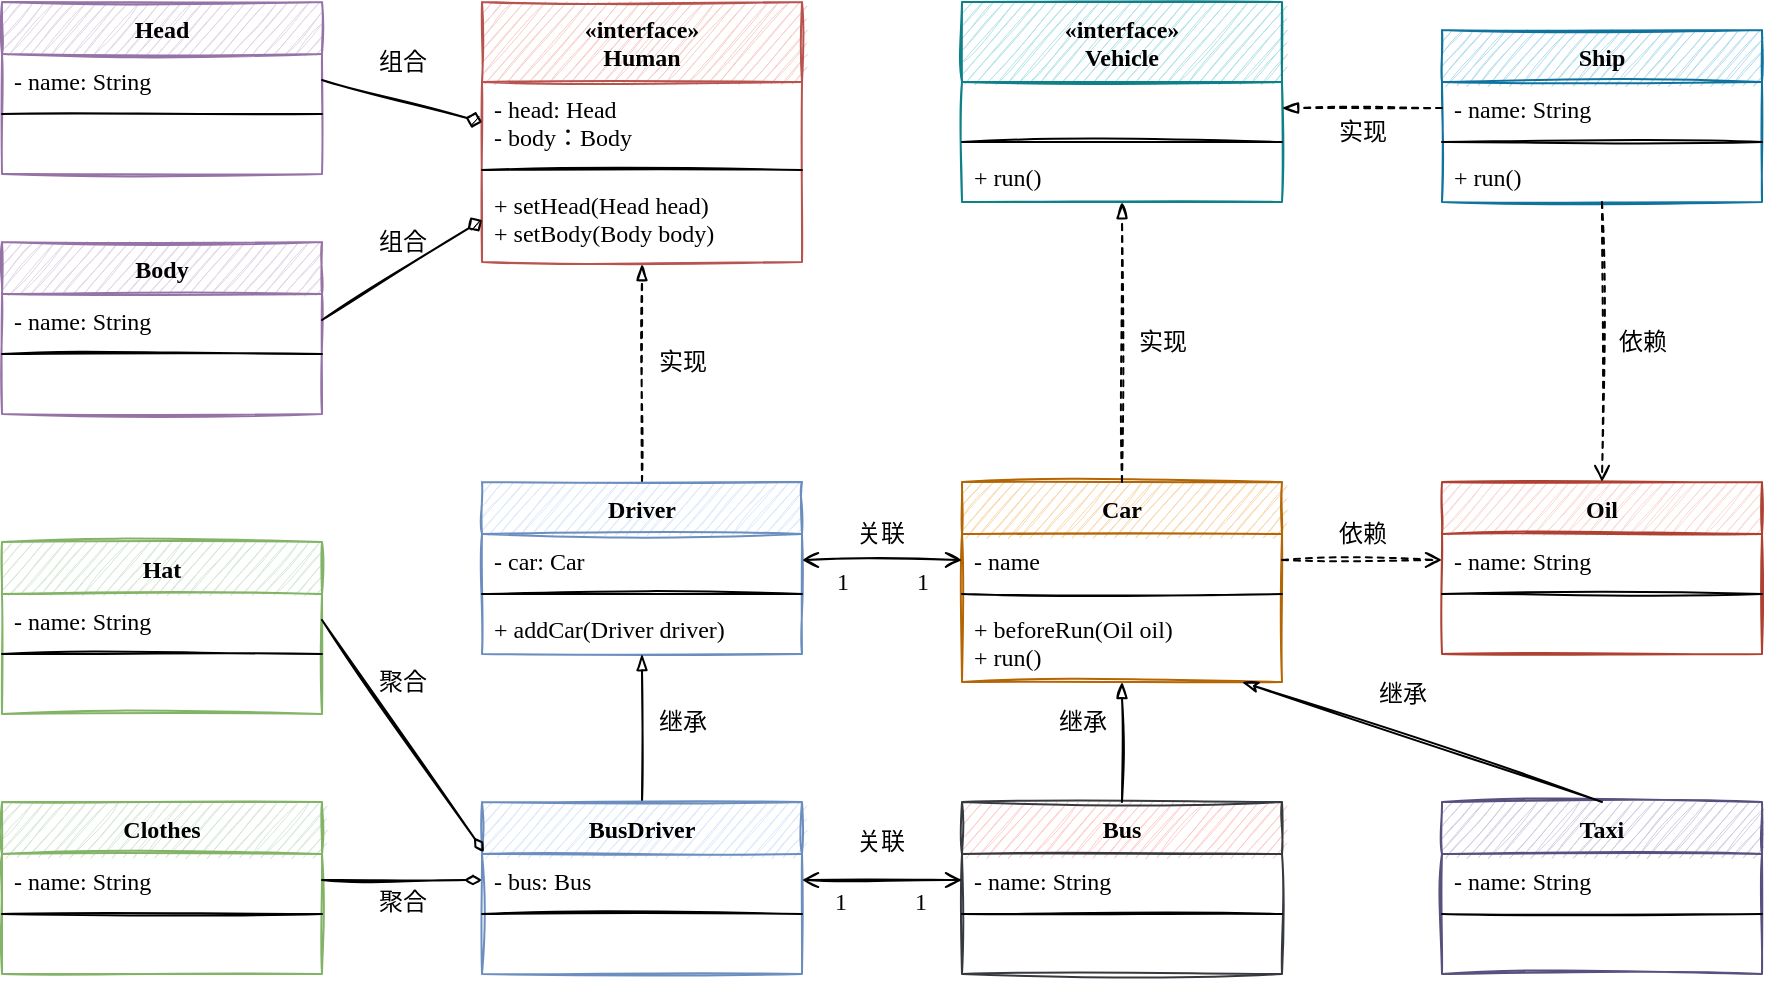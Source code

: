 <mxfile version="13.9.9" type="device"><diagram id="zZCdHXuMOLbe5RkiFlYP" name="第 1 页"><mxGraphModel dx="1422" dy="822" grid="1" gridSize="10" guides="1" tooltips="1" connect="1" arrows="1" fold="1" page="1" pageScale="1" pageWidth="827" pageHeight="1169" math="0" shadow="0"><root><mxCell id="0"/><mxCell id="1" parent="0"/><mxCell id="t1TKv0vqWUiV6Wgripb1-1" value="Head" style="swimlane;fontStyle=1;align=center;verticalAlign=top;childLayout=stackLayout;horizontal=1;startSize=26;horizontalStack=0;resizeParent=1;resizeParentMax=0;resizeLast=0;collapsible=1;marginBottom=0;fontFamily=Comic Sans MS;sketch=1;fillColor=#e1d5e7;strokeColor=#9673a6;shadow=0;" vertex="1" parent="1"><mxGeometry x="40" y="200" width="160" height="86" as="geometry"/></mxCell><mxCell id="t1TKv0vqWUiV6Wgripb1-2" value="- name: String" style="text;strokeColor=none;fillColor=none;align=left;verticalAlign=top;spacingLeft=4;spacingRight=4;overflow=hidden;rotatable=0;points=[[0,0.5],[1,0.5]];portConstraint=eastwest;fontFamily=Comic Sans MS;sketch=1;shadow=0;" vertex="1" parent="t1TKv0vqWUiV6Wgripb1-1"><mxGeometry y="26" width="160" height="26" as="geometry"/></mxCell><mxCell id="t1TKv0vqWUiV6Wgripb1-3" value="" style="line;strokeWidth=1;fillColor=none;align=left;verticalAlign=middle;spacingTop=-1;spacingLeft=3;spacingRight=3;rotatable=0;labelPosition=right;points=[];portConstraint=eastwest;fontFamily=Comic Sans MS;sketch=1;shadow=0;" vertex="1" parent="t1TKv0vqWUiV6Wgripb1-1"><mxGeometry y="52" width="160" height="8" as="geometry"/></mxCell><mxCell id="t1TKv0vqWUiV6Wgripb1-4" value="  " style="text;strokeColor=none;fillColor=none;align=left;verticalAlign=top;spacingLeft=4;spacingRight=4;overflow=hidden;rotatable=0;points=[[0,0.5],[1,0.5]];portConstraint=eastwest;fontFamily=Comic Sans MS;sketch=1;shadow=0;" vertex="1" parent="t1TKv0vqWUiV6Wgripb1-1"><mxGeometry y="60" width="160" height="26" as="geometry"/></mxCell><mxCell id="t1TKv0vqWUiV6Wgripb1-5" value="Body" style="swimlane;fontStyle=1;align=center;verticalAlign=top;childLayout=stackLayout;horizontal=1;startSize=26;horizontalStack=0;resizeParent=1;resizeParentMax=0;resizeLast=0;collapsible=1;marginBottom=0;fontFamily=Comic Sans MS;sketch=1;fillColor=#e1d5e7;strokeColor=#9673a6;shadow=0;" vertex="1" parent="1"><mxGeometry x="40" y="320" width="160" height="86" as="geometry"/></mxCell><mxCell id="t1TKv0vqWUiV6Wgripb1-6" value="- name: String" style="text;strokeColor=none;fillColor=none;align=left;verticalAlign=top;spacingLeft=4;spacingRight=4;overflow=hidden;rotatable=0;points=[[0,0.5],[1,0.5]];portConstraint=eastwest;fontFamily=Comic Sans MS;sketch=1;shadow=0;" vertex="1" parent="t1TKv0vqWUiV6Wgripb1-5"><mxGeometry y="26" width="160" height="26" as="geometry"/></mxCell><mxCell id="t1TKv0vqWUiV6Wgripb1-7" value="" style="line;strokeWidth=1;fillColor=none;align=left;verticalAlign=middle;spacingTop=-1;spacingLeft=3;spacingRight=3;rotatable=0;labelPosition=right;points=[];portConstraint=eastwest;fontFamily=Comic Sans MS;sketch=1;shadow=0;" vertex="1" parent="t1TKv0vqWUiV6Wgripb1-5"><mxGeometry y="52" width="160" height="8" as="geometry"/></mxCell><mxCell id="t1TKv0vqWUiV6Wgripb1-8" value="  " style="text;strokeColor=none;fillColor=none;align=left;verticalAlign=top;spacingLeft=4;spacingRight=4;overflow=hidden;rotatable=0;points=[[0,0.5],[1,0.5]];portConstraint=eastwest;fontFamily=Comic Sans MS;sketch=1;shadow=0;" vertex="1" parent="t1TKv0vqWUiV6Wgripb1-5"><mxGeometry y="60" width="160" height="26" as="geometry"/></mxCell><mxCell id="t1TKv0vqWUiV6Wgripb1-9" value="«interface»&#10;Human" style="swimlane;fontStyle=1;align=center;verticalAlign=top;childLayout=stackLayout;horizontal=1;startSize=40;horizontalStack=0;resizeParent=1;resizeParentMax=0;resizeLast=0;collapsible=1;marginBottom=0;fontFamily=Comic Sans MS;sketch=1;fillColor=#f8cecc;strokeColor=#b85450;shadow=0;" vertex="1" parent="1"><mxGeometry x="280" y="200" width="160" height="130" as="geometry"/></mxCell><mxCell id="t1TKv0vqWUiV6Wgripb1-10" value="- head: Head&#10;- body：Body" style="text;strokeColor=none;fillColor=none;align=left;verticalAlign=top;spacingLeft=4;spacingRight=4;overflow=hidden;rotatable=0;points=[[0,0.5],[1,0.5]];portConstraint=eastwest;fontFamily=Comic Sans MS;sketch=1;shadow=0;" vertex="1" parent="t1TKv0vqWUiV6Wgripb1-9"><mxGeometry y="40" width="160" height="40" as="geometry"/></mxCell><mxCell id="t1TKv0vqWUiV6Wgripb1-11" value="" style="line;strokeWidth=1;fillColor=none;align=left;verticalAlign=middle;spacingTop=-1;spacingLeft=3;spacingRight=3;rotatable=0;labelPosition=right;points=[];portConstraint=eastwest;fontFamily=Comic Sans MS;sketch=1;shadow=0;" vertex="1" parent="t1TKv0vqWUiV6Wgripb1-9"><mxGeometry y="80" width="160" height="8" as="geometry"/></mxCell><mxCell id="t1TKv0vqWUiV6Wgripb1-12" value="+ setHead(Head head)  &#10;+ setBody(Body body)" style="text;strokeColor=none;fillColor=none;align=left;verticalAlign=top;spacingLeft=4;spacingRight=4;overflow=hidden;rotatable=0;points=[[0,0.5],[1,0.5]];portConstraint=eastwest;fontFamily=Comic Sans MS;sketch=1;shadow=0;" vertex="1" parent="t1TKv0vqWUiV6Wgripb1-9"><mxGeometry y="88" width="160" height="42" as="geometry"/></mxCell><mxCell id="t1TKv0vqWUiV6Wgripb1-16" value="" style="endArrow=diamond;html=1;fontFamily=Comic Sans MS;exitX=1;exitY=0.5;exitDx=0;exitDy=0;entryX=0;entryY=0.5;entryDx=0;entryDy=0;endFill=1;sketch=1;shadow=0;" edge="1" parent="1" source="t1TKv0vqWUiV6Wgripb1-6" target="t1TKv0vqWUiV6Wgripb1-12"><mxGeometry width="50" height="50" relative="1" as="geometry"><mxPoint x="560" y="250" as="sourcePoint"/><mxPoint x="610" y="200" as="targetPoint"/></mxGeometry></mxCell><mxCell id="t1TKv0vqWUiV6Wgripb1-17" value="" style="endArrow=diamond;html=1;fontFamily=Comic Sans MS;exitX=1;exitY=0.5;exitDx=0;exitDy=0;entryX=0;entryY=0.5;entryDx=0;entryDy=0;endFill=1;sketch=1;shadow=0;" edge="1" parent="1" source="t1TKv0vqWUiV6Wgripb1-2" target="t1TKv0vqWUiV6Wgripb1-10"><mxGeometry width="50" height="50" relative="1" as="geometry"><mxPoint x="560" y="250" as="sourcePoint"/><mxPoint x="610" y="200" as="targetPoint"/></mxGeometry></mxCell><mxCell id="t1TKv0vqWUiV6Wgripb1-22" style="edgeStyle=orthogonalEdgeStyle;rounded=0;orthogonalLoop=1;jettySize=auto;html=1;exitX=0.5;exitY=0;exitDx=0;exitDy=0;entryX=0.5;entryY=1.024;entryDx=0;entryDy=0;entryPerimeter=0;endArrow=blockThin;endFill=0;fontFamily=Comic Sans MS;dashed=1;sketch=1;shadow=0;" edge="1" parent="1" source="t1TKv0vqWUiV6Wgripb1-18" target="t1TKv0vqWUiV6Wgripb1-12"><mxGeometry relative="1" as="geometry"/></mxCell><mxCell id="t1TKv0vqWUiV6Wgripb1-18" value="Driver" style="swimlane;fontStyle=1;align=center;verticalAlign=top;childLayout=stackLayout;horizontal=1;startSize=26;horizontalStack=0;resizeParent=1;resizeParentMax=0;resizeLast=0;collapsible=1;marginBottom=0;fontFamily=Comic Sans MS;sketch=1;fillColor=#dae8fc;strokeColor=#6c8ebf;shadow=0;" vertex="1" parent="1"><mxGeometry x="280" y="440" width="160" height="86" as="geometry"/></mxCell><mxCell id="t1TKv0vqWUiV6Wgripb1-19" value="- car: Car" style="text;strokeColor=none;fillColor=none;align=left;verticalAlign=top;spacingLeft=4;spacingRight=4;overflow=hidden;rotatable=0;points=[[0,0.5],[1,0.5]];portConstraint=eastwest;fontFamily=Comic Sans MS;sketch=1;shadow=0;" vertex="1" parent="t1TKv0vqWUiV6Wgripb1-18"><mxGeometry y="26" width="160" height="26" as="geometry"/></mxCell><mxCell id="t1TKv0vqWUiV6Wgripb1-20" value="" style="line;strokeWidth=1;fillColor=none;align=left;verticalAlign=middle;spacingTop=-1;spacingLeft=3;spacingRight=3;rotatable=0;labelPosition=right;points=[];portConstraint=eastwest;fontFamily=Comic Sans MS;sketch=1;shadow=0;" vertex="1" parent="t1TKv0vqWUiV6Wgripb1-18"><mxGeometry y="52" width="160" height="8" as="geometry"/></mxCell><mxCell id="t1TKv0vqWUiV6Wgripb1-21" value="+ addCar(Driver driver)" style="text;strokeColor=none;fillColor=none;align=left;verticalAlign=top;spacingLeft=4;spacingRight=4;overflow=hidden;rotatable=0;points=[[0,0.5],[1,0.5]];portConstraint=eastwest;fontFamily=Comic Sans MS;sketch=1;shadow=0;" vertex="1" parent="t1TKv0vqWUiV6Wgripb1-18"><mxGeometry y="60" width="160" height="26" as="geometry"/></mxCell><mxCell id="t1TKv0vqWUiV6Wgripb1-23" value="实现" style="text;html=1;align=center;verticalAlign=middle;resizable=0;points=[];autosize=1;fontFamily=Comic Sans MS;sketch=1;shadow=0;" vertex="1" parent="1"><mxGeometry x="360" y="370" width="40" height="20" as="geometry"/></mxCell><mxCell id="t1TKv0vqWUiV6Wgripb1-24" value="组合" style="text;html=1;align=center;verticalAlign=middle;resizable=0;points=[];autosize=1;fontFamily=Comic Sans MS;sketch=1;shadow=0;" vertex="1" parent="1"><mxGeometry x="220" y="220" width="40" height="20" as="geometry"/></mxCell><mxCell id="t1TKv0vqWUiV6Wgripb1-25" value="组合" style="text;html=1;align=center;verticalAlign=middle;resizable=0;points=[];autosize=1;fontFamily=Comic Sans MS;sketch=1;shadow=0;" vertex="1" parent="1"><mxGeometry x="220" y="310" width="40" height="20" as="geometry"/></mxCell><mxCell id="t1TKv0vqWUiV6Wgripb1-30" style="edgeStyle=orthogonalEdgeStyle;rounded=0;orthogonalLoop=1;jettySize=auto;html=1;exitX=0.5;exitY=0;exitDx=0;exitDy=0;endArrow=blockThin;endFill=0;fontFamily=Comic Sans MS;sketch=1;shadow=0;" edge="1" parent="1" source="t1TKv0vqWUiV6Wgripb1-26" target="t1TKv0vqWUiV6Wgripb1-18"><mxGeometry relative="1" as="geometry"/></mxCell><mxCell id="t1TKv0vqWUiV6Wgripb1-26" value="BusDriver" style="swimlane;fontStyle=1;align=center;verticalAlign=top;childLayout=stackLayout;horizontal=1;startSize=26;horizontalStack=0;resizeParent=1;resizeParentMax=0;resizeLast=0;collapsible=1;marginBottom=0;fontFamily=Comic Sans MS;sketch=1;fillColor=#dae8fc;strokeColor=#6c8ebf;shadow=0;" vertex="1" parent="1"><mxGeometry x="280" y="600" width="160" height="86" as="geometry"/></mxCell><mxCell id="t1TKv0vqWUiV6Wgripb1-27" value="- bus: Bus" style="text;strokeColor=none;fillColor=none;align=left;verticalAlign=top;spacingLeft=4;spacingRight=4;overflow=hidden;rotatable=0;points=[[0,0.5],[1,0.5]];portConstraint=eastwest;fontFamily=Comic Sans MS;sketch=1;shadow=0;" vertex="1" parent="t1TKv0vqWUiV6Wgripb1-26"><mxGeometry y="26" width="160" height="26" as="geometry"/></mxCell><mxCell id="t1TKv0vqWUiV6Wgripb1-28" value="" style="line;strokeWidth=1;fillColor=none;align=left;verticalAlign=middle;spacingTop=-1;spacingLeft=3;spacingRight=3;rotatable=0;labelPosition=right;points=[];portConstraint=eastwest;fontFamily=Comic Sans MS;sketch=1;shadow=0;" vertex="1" parent="t1TKv0vqWUiV6Wgripb1-26"><mxGeometry y="52" width="160" height="8" as="geometry"/></mxCell><mxCell id="t1TKv0vqWUiV6Wgripb1-29" value=" " style="text;strokeColor=none;fillColor=none;align=left;verticalAlign=top;spacingLeft=4;spacingRight=4;overflow=hidden;rotatable=0;points=[[0,0.5],[1,0.5]];portConstraint=eastwest;fontFamily=Comic Sans MS;sketch=1;shadow=0;" vertex="1" parent="t1TKv0vqWUiV6Wgripb1-26"><mxGeometry y="60" width="160" height="26" as="geometry"/></mxCell><mxCell id="t1TKv0vqWUiV6Wgripb1-31" value="继承" style="text;html=1;align=center;verticalAlign=middle;resizable=0;points=[];autosize=1;fontFamily=Comic Sans MS;sketch=1;shadow=0;" vertex="1" parent="1"><mxGeometry x="360" y="550" width="40" height="20" as="geometry"/></mxCell><mxCell id="t1TKv0vqWUiV6Wgripb1-32" value="Clothes" style="swimlane;fontStyle=1;align=center;verticalAlign=top;childLayout=stackLayout;horizontal=1;startSize=26;horizontalStack=0;resizeParent=1;resizeParentMax=0;resizeLast=0;collapsible=1;marginBottom=0;fontFamily=Comic Sans MS;sketch=1;fillColor=#d5e8d4;strokeColor=#82b366;shadow=0;" vertex="1" parent="1"><mxGeometry x="40" y="600" width="160" height="86" as="geometry"/></mxCell><mxCell id="t1TKv0vqWUiV6Wgripb1-33" value="- name: String" style="text;strokeColor=none;fillColor=none;align=left;verticalAlign=top;spacingLeft=4;spacingRight=4;overflow=hidden;rotatable=0;points=[[0,0.5],[1,0.5]];portConstraint=eastwest;fontFamily=Comic Sans MS;sketch=1;shadow=0;" vertex="1" parent="t1TKv0vqWUiV6Wgripb1-32"><mxGeometry y="26" width="160" height="26" as="geometry"/></mxCell><mxCell id="t1TKv0vqWUiV6Wgripb1-34" value="" style="line;strokeWidth=1;fillColor=none;align=left;verticalAlign=middle;spacingTop=-1;spacingLeft=3;spacingRight=3;rotatable=0;labelPosition=right;points=[];portConstraint=eastwest;fontFamily=Comic Sans MS;sketch=1;shadow=0;" vertex="1" parent="t1TKv0vqWUiV6Wgripb1-32"><mxGeometry y="52" width="160" height="8" as="geometry"/></mxCell><mxCell id="t1TKv0vqWUiV6Wgripb1-35" value="  " style="text;strokeColor=none;fillColor=none;align=left;verticalAlign=top;spacingLeft=4;spacingRight=4;overflow=hidden;rotatable=0;points=[[0,0.5],[1,0.5]];portConstraint=eastwest;fontFamily=Comic Sans MS;sketch=1;shadow=0;" vertex="1" parent="t1TKv0vqWUiV6Wgripb1-32"><mxGeometry y="60" width="160" height="26" as="geometry"/></mxCell><mxCell id="t1TKv0vqWUiV6Wgripb1-36" style="edgeStyle=orthogonalEdgeStyle;rounded=0;orthogonalLoop=1;jettySize=auto;html=1;exitX=1;exitY=0.5;exitDx=0;exitDy=0;endArrow=diamondThin;endFill=0;fontFamily=Comic Sans MS;sketch=1;shadow=0;" edge="1" parent="1" source="t1TKv0vqWUiV6Wgripb1-33" target="t1TKv0vqWUiV6Wgripb1-27"><mxGeometry relative="1" as="geometry"/></mxCell><mxCell id="t1TKv0vqWUiV6Wgripb1-37" value="Hat" style="swimlane;fontStyle=1;align=center;verticalAlign=top;childLayout=stackLayout;horizontal=1;startSize=26;horizontalStack=0;resizeParent=1;resizeParentMax=0;resizeLast=0;collapsible=1;marginBottom=0;fontFamily=Comic Sans MS;sketch=1;fillColor=#d5e8d4;strokeColor=#82b366;shadow=0;" vertex="1" parent="1"><mxGeometry x="40" y="470" width="160" height="86" as="geometry"/></mxCell><mxCell id="t1TKv0vqWUiV6Wgripb1-38" value="- name: String" style="text;strokeColor=none;fillColor=none;align=left;verticalAlign=top;spacingLeft=4;spacingRight=4;overflow=hidden;rotatable=0;points=[[0,0.5],[1,0.5]];portConstraint=eastwest;fontFamily=Comic Sans MS;sketch=1;shadow=0;" vertex="1" parent="t1TKv0vqWUiV6Wgripb1-37"><mxGeometry y="26" width="160" height="26" as="geometry"/></mxCell><mxCell id="t1TKv0vqWUiV6Wgripb1-39" value="" style="line;strokeWidth=1;fillColor=none;align=left;verticalAlign=middle;spacingTop=-1;spacingLeft=3;spacingRight=3;rotatable=0;labelPosition=right;points=[];portConstraint=eastwest;fontFamily=Comic Sans MS;sketch=1;shadow=0;" vertex="1" parent="t1TKv0vqWUiV6Wgripb1-37"><mxGeometry y="52" width="160" height="8" as="geometry"/></mxCell><mxCell id="t1TKv0vqWUiV6Wgripb1-40" value="  " style="text;strokeColor=none;fillColor=none;align=left;verticalAlign=top;spacingLeft=4;spacingRight=4;overflow=hidden;rotatable=0;points=[[0,0.5],[1,0.5]];portConstraint=eastwest;fontFamily=Comic Sans MS;sketch=1;shadow=0;" vertex="1" parent="t1TKv0vqWUiV6Wgripb1-37"><mxGeometry y="60" width="160" height="26" as="geometry"/></mxCell><mxCell id="t1TKv0vqWUiV6Wgripb1-42" value="" style="endArrow=diamondThin;html=1;fontFamily=Comic Sans MS;exitX=1;exitY=0.5;exitDx=0;exitDy=0;endFill=0;sketch=1;shadow=0;" edge="1" parent="1" source="t1TKv0vqWUiV6Wgripb1-38"><mxGeometry width="50" height="50" relative="1" as="geometry"><mxPoint x="560" y="450" as="sourcePoint"/><mxPoint x="281" y="625" as="targetPoint"/></mxGeometry></mxCell><mxCell id="t1TKv0vqWUiV6Wgripb1-43" value="聚合" style="text;html=1;align=center;verticalAlign=middle;resizable=0;points=[];autosize=1;fontFamily=Comic Sans MS;sketch=1;shadow=0;" vertex="1" parent="1"><mxGeometry x="220" y="530" width="40" height="20" as="geometry"/></mxCell><mxCell id="t1TKv0vqWUiV6Wgripb1-44" value="聚合" style="text;html=1;align=center;verticalAlign=middle;resizable=0;points=[];autosize=1;fontFamily=Comic Sans MS;sketch=1;shadow=0;" vertex="1" parent="1"><mxGeometry x="220" y="640" width="40" height="20" as="geometry"/></mxCell><mxCell id="t1TKv0vqWUiV6Wgripb1-45" value="Car" style="swimlane;fontStyle=1;align=center;verticalAlign=top;childLayout=stackLayout;horizontal=1;startSize=26;horizontalStack=0;resizeParent=1;resizeParentMax=0;resizeLast=0;collapsible=1;marginBottom=0;fontFamily=Comic Sans MS;sketch=1;shadow=0;fillColor=#fad7ac;strokeColor=#b46504;" vertex="1" parent="1"><mxGeometry x="520" y="440" width="160" height="100" as="geometry"/></mxCell><mxCell id="t1TKv0vqWUiV6Wgripb1-46" value="- name" style="text;strokeColor=none;fillColor=none;align=left;verticalAlign=top;spacingLeft=4;spacingRight=4;overflow=hidden;rotatable=0;points=[[0,0.5],[1,0.5]];portConstraint=eastwest;fontFamily=Comic Sans MS;sketch=1;shadow=0;" vertex="1" parent="t1TKv0vqWUiV6Wgripb1-45"><mxGeometry y="26" width="160" height="26" as="geometry"/></mxCell><mxCell id="t1TKv0vqWUiV6Wgripb1-47" value="" style="line;strokeWidth=1;fillColor=none;align=left;verticalAlign=middle;spacingTop=-1;spacingLeft=3;spacingRight=3;rotatable=0;labelPosition=right;points=[];portConstraint=eastwest;fontFamily=Comic Sans MS;sketch=1;shadow=0;" vertex="1" parent="t1TKv0vqWUiV6Wgripb1-45"><mxGeometry y="52" width="160" height="8" as="geometry"/></mxCell><mxCell id="t1TKv0vqWUiV6Wgripb1-48" value="+ beforeRun(Oil oil)&#10;+ run()" style="text;strokeColor=none;fillColor=none;align=left;verticalAlign=top;spacingLeft=4;spacingRight=4;overflow=hidden;rotatable=0;points=[[0,0.5],[1,0.5]];portConstraint=eastwest;fontFamily=Comic Sans MS;sketch=1;shadow=0;" vertex="1" parent="t1TKv0vqWUiV6Wgripb1-45"><mxGeometry y="60" width="160" height="40" as="geometry"/></mxCell><mxCell id="t1TKv0vqWUiV6Wgripb1-49" style="edgeStyle=orthogonalEdgeStyle;rounded=0;orthogonalLoop=1;jettySize=auto;html=1;exitX=1;exitY=0.5;exitDx=0;exitDy=0;endArrow=open;endFill=0;fontFamily=Comic Sans MS;startArrow=open;startFill=0;sketch=1;shadow=0;" edge="1" parent="1" source="t1TKv0vqWUiV6Wgripb1-19" target="t1TKv0vqWUiV6Wgripb1-46"><mxGeometry relative="1" as="geometry"/></mxCell><mxCell id="t1TKv0vqWUiV6Wgripb1-50" value="关联" style="text;html=1;align=center;verticalAlign=middle;resizable=0;points=[];autosize=1;fontFamily=Comic Sans MS;sketch=1;shadow=0;" vertex="1" parent="1"><mxGeometry x="459" y="456" width="40" height="20" as="geometry"/></mxCell><mxCell id="t1TKv0vqWUiV6Wgripb1-51" value="Bus" style="swimlane;fontStyle=1;align=center;verticalAlign=top;childLayout=stackLayout;horizontal=1;startSize=26;horizontalStack=0;resizeParent=1;resizeParentMax=0;resizeLast=0;collapsible=1;marginBottom=0;fontFamily=Comic Sans MS;sketch=1;shadow=0;fillColor=#ffcccc;strokeColor=#36393d;" vertex="1" parent="1"><mxGeometry x="520" y="600" width="160" height="86" as="geometry"/></mxCell><mxCell id="t1TKv0vqWUiV6Wgripb1-52" value="- name: String" style="text;strokeColor=none;fillColor=none;align=left;verticalAlign=top;spacingLeft=4;spacingRight=4;overflow=hidden;rotatable=0;points=[[0,0.5],[1,0.5]];portConstraint=eastwest;fontFamily=Comic Sans MS;sketch=1;shadow=0;" vertex="1" parent="t1TKv0vqWUiV6Wgripb1-51"><mxGeometry y="26" width="160" height="26" as="geometry"/></mxCell><mxCell id="t1TKv0vqWUiV6Wgripb1-53" value="" style="line;strokeWidth=1;fillColor=none;align=left;verticalAlign=middle;spacingTop=-1;spacingLeft=3;spacingRight=3;rotatable=0;labelPosition=right;points=[];portConstraint=eastwest;fontFamily=Comic Sans MS;sketch=1;shadow=0;" vertex="1" parent="t1TKv0vqWUiV6Wgripb1-51"><mxGeometry y="52" width="160" height="8" as="geometry"/></mxCell><mxCell id="t1TKv0vqWUiV6Wgripb1-54" value=" " style="text;strokeColor=none;fillColor=none;align=left;verticalAlign=top;spacingLeft=4;spacingRight=4;overflow=hidden;rotatable=0;points=[[0,0.5],[1,0.5]];portConstraint=eastwest;fontFamily=Comic Sans MS;sketch=1;shadow=0;" vertex="1" parent="t1TKv0vqWUiV6Wgripb1-51"><mxGeometry y="60" width="160" height="26" as="geometry"/></mxCell><mxCell id="t1TKv0vqWUiV6Wgripb1-56" style="edgeStyle=orthogonalEdgeStyle;rounded=0;orthogonalLoop=1;jettySize=auto;html=1;exitX=1;exitY=0.5;exitDx=0;exitDy=0;entryX=0;entryY=0.5;entryDx=0;entryDy=0;startArrow=open;startFill=0;endArrow=open;endFill=0;fontFamily=Comic Sans MS;sketch=1;shadow=0;" edge="1" parent="1" source="t1TKv0vqWUiV6Wgripb1-27" target="t1TKv0vqWUiV6Wgripb1-52"><mxGeometry relative="1" as="geometry"/></mxCell><mxCell id="t1TKv0vqWUiV6Wgripb1-57" value="关联" style="text;html=1;align=center;verticalAlign=middle;resizable=0;points=[];autosize=1;fontFamily=Comic Sans MS;sketch=1;shadow=0;" vertex="1" parent="1"><mxGeometry x="459" y="610" width="40" height="20" as="geometry"/></mxCell><mxCell id="t1TKv0vqWUiV6Wgripb1-58" style="edgeStyle=orthogonalEdgeStyle;rounded=0;orthogonalLoop=1;jettySize=auto;html=1;exitX=0.5;exitY=0;exitDx=0;exitDy=0;endArrow=blockThin;endFill=0;fontFamily=Comic Sans MS;sketch=1;shadow=0;" edge="1" parent="1" source="t1TKv0vqWUiV6Wgripb1-51" target="t1TKv0vqWUiV6Wgripb1-45"><mxGeometry relative="1" as="geometry"><mxPoint x="370" y="610" as="sourcePoint"/><mxPoint x="370" y="536" as="targetPoint"/></mxGeometry></mxCell><mxCell id="t1TKv0vqWUiV6Wgripb1-59" value="继承" style="text;html=1;align=center;verticalAlign=middle;resizable=0;points=[];autosize=1;fontFamily=Comic Sans MS;sketch=1;shadow=0;" vertex="1" parent="1"><mxGeometry x="560" y="550" width="40" height="20" as="geometry"/></mxCell><mxCell id="t1TKv0vqWUiV6Wgripb1-60" value="Taxi" style="swimlane;fontStyle=1;align=center;verticalAlign=top;childLayout=stackLayout;horizontal=1;startSize=26;horizontalStack=0;resizeParent=1;resizeParentMax=0;resizeLast=0;collapsible=1;marginBottom=0;fontFamily=Comic Sans MS;sketch=1;shadow=0;fillColor=#d0cee2;strokeColor=#56517e;" vertex="1" parent="1"><mxGeometry x="760" y="600" width="160" height="86" as="geometry"/></mxCell><mxCell id="t1TKv0vqWUiV6Wgripb1-61" value="- name: String" style="text;strokeColor=none;fillColor=none;align=left;verticalAlign=top;spacingLeft=4;spacingRight=4;overflow=hidden;rotatable=0;points=[[0,0.5],[1,0.5]];portConstraint=eastwest;fontFamily=Comic Sans MS;sketch=1;shadow=0;" vertex="1" parent="t1TKv0vqWUiV6Wgripb1-60"><mxGeometry y="26" width="160" height="26" as="geometry"/></mxCell><mxCell id="t1TKv0vqWUiV6Wgripb1-62" value="" style="line;strokeWidth=1;fillColor=none;align=left;verticalAlign=middle;spacingTop=-1;spacingLeft=3;spacingRight=3;rotatable=0;labelPosition=right;points=[];portConstraint=eastwest;fontFamily=Comic Sans MS;sketch=1;shadow=0;" vertex="1" parent="t1TKv0vqWUiV6Wgripb1-60"><mxGeometry y="52" width="160" height="8" as="geometry"/></mxCell><mxCell id="t1TKv0vqWUiV6Wgripb1-63" value=" " style="text;strokeColor=none;fillColor=none;align=left;verticalAlign=top;spacingLeft=4;spacingRight=4;overflow=hidden;rotatable=0;points=[[0,0.5],[1,0.5]];portConstraint=eastwest;fontFamily=Comic Sans MS;sketch=1;shadow=0;" vertex="1" parent="t1TKv0vqWUiV6Wgripb1-60"><mxGeometry y="60" width="160" height="26" as="geometry"/></mxCell><mxCell id="t1TKv0vqWUiV6Wgripb1-65" value="" style="endArrow=classicThin;html=1;fontFamily=Comic Sans MS;exitX=0.5;exitY=0;exitDx=0;exitDy=0;endFill=0;sketch=1;shadow=0;" edge="1" parent="1" source="t1TKv0vqWUiV6Wgripb1-60" target="t1TKv0vqWUiV6Wgripb1-48"><mxGeometry width="50" height="50" relative="1" as="geometry"><mxPoint x="560" y="450" as="sourcePoint"/><mxPoint x="610" y="400" as="targetPoint"/></mxGeometry></mxCell><mxCell id="t1TKv0vqWUiV6Wgripb1-66" value="继承" style="text;html=1;align=center;verticalAlign=middle;resizable=0;points=[];autosize=1;fontFamily=Comic Sans MS;sketch=1;shadow=0;" vertex="1" parent="1"><mxGeometry x="720" y="536" width="40" height="20" as="geometry"/></mxCell><mxCell id="t1TKv0vqWUiV6Wgripb1-67" value="«interface»&#10;Vehicle" style="swimlane;fontStyle=1;align=center;verticalAlign=top;childLayout=stackLayout;horizontal=1;startSize=40;horizontalStack=0;resizeParent=1;resizeParentMax=0;resizeLast=0;collapsible=1;marginBottom=0;fontFamily=Comic Sans MS;sketch=1;fillColor=#b0e3e6;strokeColor=#0e8088;shadow=0;" vertex="1" parent="1"><mxGeometry x="520" y="200" width="160" height="100" as="geometry"/></mxCell><mxCell id="t1TKv0vqWUiV6Wgripb1-68" value=" " style="text;strokeColor=none;fillColor=none;align=left;verticalAlign=top;spacingLeft=4;spacingRight=4;overflow=hidden;rotatable=0;points=[[0,0.5],[1,0.5]];portConstraint=eastwest;fontFamily=Comic Sans MS;sketch=1;shadow=0;" vertex="1" parent="t1TKv0vqWUiV6Wgripb1-67"><mxGeometry y="40" width="160" height="26" as="geometry"/></mxCell><mxCell id="t1TKv0vqWUiV6Wgripb1-69" value="" style="line;strokeWidth=1;fillColor=none;align=left;verticalAlign=middle;spacingTop=-1;spacingLeft=3;spacingRight=3;rotatable=0;labelPosition=right;points=[];portConstraint=eastwest;fontFamily=Comic Sans MS;sketch=1;shadow=0;" vertex="1" parent="t1TKv0vqWUiV6Wgripb1-67"><mxGeometry y="66" width="160" height="8" as="geometry"/></mxCell><mxCell id="t1TKv0vqWUiV6Wgripb1-70" value="+ run()" style="text;strokeColor=none;fillColor=none;align=left;verticalAlign=top;spacingLeft=4;spacingRight=4;overflow=hidden;rotatable=0;points=[[0,0.5],[1,0.5]];portConstraint=eastwest;fontFamily=Comic Sans MS;sketch=1;shadow=0;" vertex="1" parent="t1TKv0vqWUiV6Wgripb1-67"><mxGeometry y="74" width="160" height="26" as="geometry"/></mxCell><mxCell id="t1TKv0vqWUiV6Wgripb1-71" style="edgeStyle=orthogonalEdgeStyle;rounded=0;orthogonalLoop=1;jettySize=auto;html=1;exitX=0.5;exitY=0;exitDx=0;exitDy=0;endArrow=blockThin;endFill=0;fontFamily=Comic Sans MS;dashed=1;sketch=1;shadow=0;" edge="1" parent="1" source="t1TKv0vqWUiV6Wgripb1-45" target="t1TKv0vqWUiV6Wgripb1-67"><mxGeometry relative="1" as="geometry"><mxPoint x="370" y="450" as="sourcePoint"/><mxPoint x="370" y="341.008" as="targetPoint"/></mxGeometry></mxCell><mxCell id="t1TKv0vqWUiV6Wgripb1-72" value="实现" style="text;html=1;align=center;verticalAlign=middle;resizable=0;points=[];autosize=1;fontFamily=Comic Sans MS;sketch=1;shadow=0;" vertex="1" parent="1"><mxGeometry x="600" y="360" width="40" height="20" as="geometry"/></mxCell><mxCell id="t1TKv0vqWUiV6Wgripb1-73" value="Ship" style="swimlane;fontStyle=1;align=center;verticalAlign=top;childLayout=stackLayout;horizontal=1;startSize=26;horizontalStack=0;resizeParent=1;resizeParentMax=0;resizeLast=0;collapsible=1;marginBottom=0;fontFamily=Comic Sans MS;sketch=1;shadow=0;fillColor=#b1ddf0;strokeColor=#10739e;" vertex="1" parent="1"><mxGeometry x="760" y="214" width="160" height="86" as="geometry"/></mxCell><mxCell id="t1TKv0vqWUiV6Wgripb1-74" value="- name: String" style="text;strokeColor=none;fillColor=none;align=left;verticalAlign=top;spacingLeft=4;spacingRight=4;overflow=hidden;rotatable=0;points=[[0,0.5],[1,0.5]];portConstraint=eastwest;fontFamily=Comic Sans MS;sketch=1;shadow=0;" vertex="1" parent="t1TKv0vqWUiV6Wgripb1-73"><mxGeometry y="26" width="160" height="26" as="geometry"/></mxCell><mxCell id="t1TKv0vqWUiV6Wgripb1-75" value="" style="line;strokeWidth=1;fillColor=none;align=left;verticalAlign=middle;spacingTop=-1;spacingLeft=3;spacingRight=3;rotatable=0;labelPosition=right;points=[];portConstraint=eastwest;fontFamily=Comic Sans MS;sketch=1;shadow=0;" vertex="1" parent="t1TKv0vqWUiV6Wgripb1-73"><mxGeometry y="52" width="160" height="8" as="geometry"/></mxCell><mxCell id="t1TKv0vqWUiV6Wgripb1-76" value="+ run()" style="text;strokeColor=none;fillColor=none;align=left;verticalAlign=top;spacingLeft=4;spacingRight=4;overflow=hidden;rotatable=0;points=[[0,0.5],[1,0.5]];portConstraint=eastwest;fontFamily=Comic Sans MS;sketch=1;shadow=0;" vertex="1" parent="t1TKv0vqWUiV6Wgripb1-73"><mxGeometry y="60" width="160" height="26" as="geometry"/></mxCell><mxCell id="t1TKv0vqWUiV6Wgripb1-77" style="edgeStyle=orthogonalEdgeStyle;rounded=0;orthogonalLoop=1;jettySize=auto;html=1;exitX=0;exitY=0.5;exitDx=0;exitDy=0;endArrow=blockThin;endFill=0;fontFamily=Comic Sans MS;dashed=1;sketch=1;shadow=0;" edge="1" parent="1" source="t1TKv0vqWUiV6Wgripb1-74" target="t1TKv0vqWUiV6Wgripb1-68"><mxGeometry relative="1" as="geometry"><mxPoint x="610" y="450" as="sourcePoint"/><mxPoint x="610" y="310" as="targetPoint"/></mxGeometry></mxCell><mxCell id="t1TKv0vqWUiV6Wgripb1-78" value="实现" style="text;html=1;align=center;verticalAlign=middle;resizable=0;points=[];autosize=1;fontFamily=Comic Sans MS;sketch=1;shadow=0;" vertex="1" parent="1"><mxGeometry x="700" y="255" width="40" height="20" as="geometry"/></mxCell><mxCell id="t1TKv0vqWUiV6Wgripb1-79" value="Oil" style="swimlane;fontStyle=1;align=center;verticalAlign=top;childLayout=stackLayout;horizontal=1;startSize=26;horizontalStack=0;resizeParent=1;resizeParentMax=0;resizeLast=0;collapsible=1;marginBottom=0;fontFamily=Comic Sans MS;sketch=1;shadow=0;fillColor=#fad9d5;strokeColor=#ae4132;" vertex="1" parent="1"><mxGeometry x="760" y="440" width="160" height="86" as="geometry"/></mxCell><mxCell id="t1TKv0vqWUiV6Wgripb1-80" value="- name: String" style="text;strokeColor=none;fillColor=none;align=left;verticalAlign=top;spacingLeft=4;spacingRight=4;overflow=hidden;rotatable=0;points=[[0,0.5],[1,0.5]];portConstraint=eastwest;fontFamily=Comic Sans MS;sketch=1;shadow=0;" vertex="1" parent="t1TKv0vqWUiV6Wgripb1-79"><mxGeometry y="26" width="160" height="26" as="geometry"/></mxCell><mxCell id="t1TKv0vqWUiV6Wgripb1-81" value="" style="line;strokeWidth=1;fillColor=none;align=left;verticalAlign=middle;spacingTop=-1;spacingLeft=3;spacingRight=3;rotatable=0;labelPosition=right;points=[];portConstraint=eastwest;fontFamily=Comic Sans MS;sketch=1;shadow=0;" vertex="1" parent="t1TKv0vqWUiV6Wgripb1-79"><mxGeometry y="52" width="160" height="8" as="geometry"/></mxCell><mxCell id="t1TKv0vqWUiV6Wgripb1-82" value=" " style="text;strokeColor=none;fillColor=none;align=left;verticalAlign=top;spacingLeft=4;spacingRight=4;overflow=hidden;rotatable=0;points=[[0,0.5],[1,0.5]];portConstraint=eastwest;fontFamily=Comic Sans MS;sketch=1;shadow=0;" vertex="1" parent="t1TKv0vqWUiV6Wgripb1-79"><mxGeometry y="60" width="160" height="26" as="geometry"/></mxCell><mxCell id="t1TKv0vqWUiV6Wgripb1-83" value="" style="endArrow=open;html=1;fontFamily=Comic Sans MS;endFill=0;dashed=1;sketch=1;shadow=0;" edge="1" parent="1" source="t1TKv0vqWUiV6Wgripb1-76" target="t1TKv0vqWUiV6Wgripb1-79"><mxGeometry width="50" height="50" relative="1" as="geometry"><mxPoint x="560" y="450" as="sourcePoint"/><mxPoint x="610" y="400" as="targetPoint"/></mxGeometry></mxCell><mxCell id="t1TKv0vqWUiV6Wgripb1-84" value="依赖" style="text;html=1;align=center;verticalAlign=middle;resizable=0;points=[];autosize=1;fontFamily=Comic Sans MS;sketch=1;shadow=0;" vertex="1" parent="1"><mxGeometry x="840" y="360" width="40" height="20" as="geometry"/></mxCell><mxCell id="t1TKv0vqWUiV6Wgripb1-85" value="" style="endArrow=open;html=1;fontFamily=Comic Sans MS;endFill=0;dashed=1;exitX=1;exitY=0.5;exitDx=0;exitDy=0;sketch=1;shadow=0;" edge="1" parent="1" source="t1TKv0vqWUiV6Wgripb1-46" target="t1TKv0vqWUiV6Wgripb1-80"><mxGeometry width="50" height="50" relative="1" as="geometry"><mxPoint x="850" y="310" as="sourcePoint"/><mxPoint x="850" y="450" as="targetPoint"/></mxGeometry></mxCell><mxCell id="t1TKv0vqWUiV6Wgripb1-86" value="依赖" style="text;html=1;align=center;verticalAlign=middle;resizable=0;points=[];autosize=1;fontFamily=Comic Sans MS;sketch=1;shadow=0;" vertex="1" parent="1"><mxGeometry x="700" y="456" width="40" height="20" as="geometry"/></mxCell><mxCell id="t1TKv0vqWUiV6Wgripb1-87" value="1" style="text;html=1;align=center;verticalAlign=middle;resizable=0;points=[];autosize=1;fontFamily=Comic Sans MS;sketch=1;shadow=0;" vertex="1" parent="1"><mxGeometry x="450" y="480" width="20" height="20" as="geometry"/></mxCell><mxCell id="t1TKv0vqWUiV6Wgripb1-90" value="1" style="text;html=1;align=center;verticalAlign=middle;resizable=0;points=[];autosize=1;fontFamily=Comic Sans MS;sketch=1;shadow=0;" vertex="1" parent="1"><mxGeometry x="490" y="480" width="20" height="20" as="geometry"/></mxCell><mxCell id="t1TKv0vqWUiV6Wgripb1-92" value="1" style="text;html=1;align=center;verticalAlign=middle;resizable=0;points=[];autosize=1;fontFamily=Comic Sans MS;sketch=1;shadow=0;" vertex="1" parent="1"><mxGeometry x="449" y="640" width="20" height="20" as="geometry"/></mxCell><mxCell id="t1TKv0vqWUiV6Wgripb1-93" value="1" style="text;html=1;align=center;verticalAlign=middle;resizable=0;points=[];autosize=1;fontFamily=Comic Sans MS;sketch=1;shadow=0;" vertex="1" parent="1"><mxGeometry x="489" y="640" width="20" height="20" as="geometry"/></mxCell></root></mxGraphModel></diagram></mxfile>